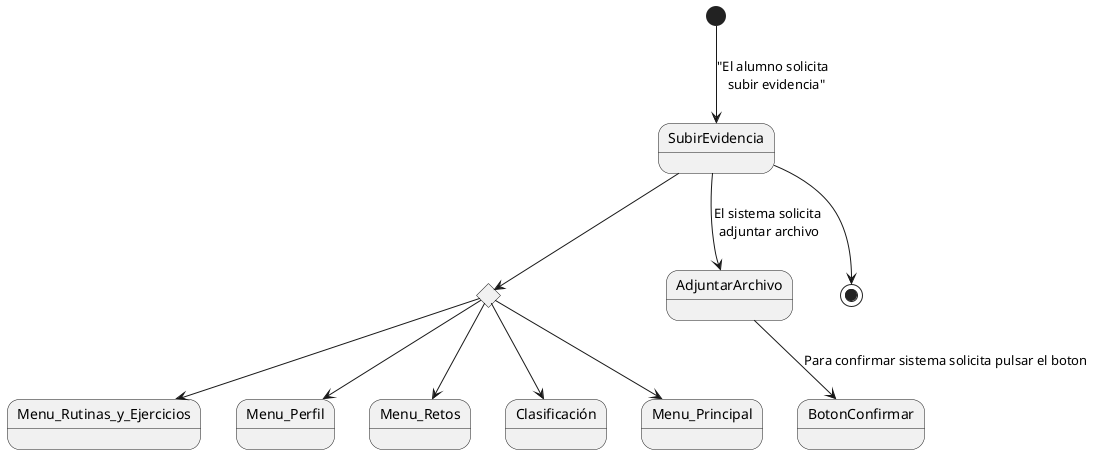 @startuml
state Menu_Rutinas_y_Ejercicios
state rombo2 <<choice>>

state SubirEvidencia
state AdjuntarArchivo
state BotonConfirmar
state Menu_Perfil
state Menu_Retos
state Clasificación
state Menu_Principal

[*] --> SubirEvidencia : "El alumno solicita \n subir evidencia"
SubirEvidencia --> AdjuntarArchivo : El sistema solicita \nadjuntar archivo
AdjuntarArchivo --> BotonConfirmar : Para confirmar sistema solicita pulsar el boton
SubirEvidencia --> rombo2
rombo2 --> Menu_Perfil
rombo2 --> Menu_Retos
rombo2 --> Clasificación
rombo2 --> Menu_Principal
rombo2 --> Menu_Rutinas_y_Ejercicios

SubirEvidencia --> [*]
@enduml
